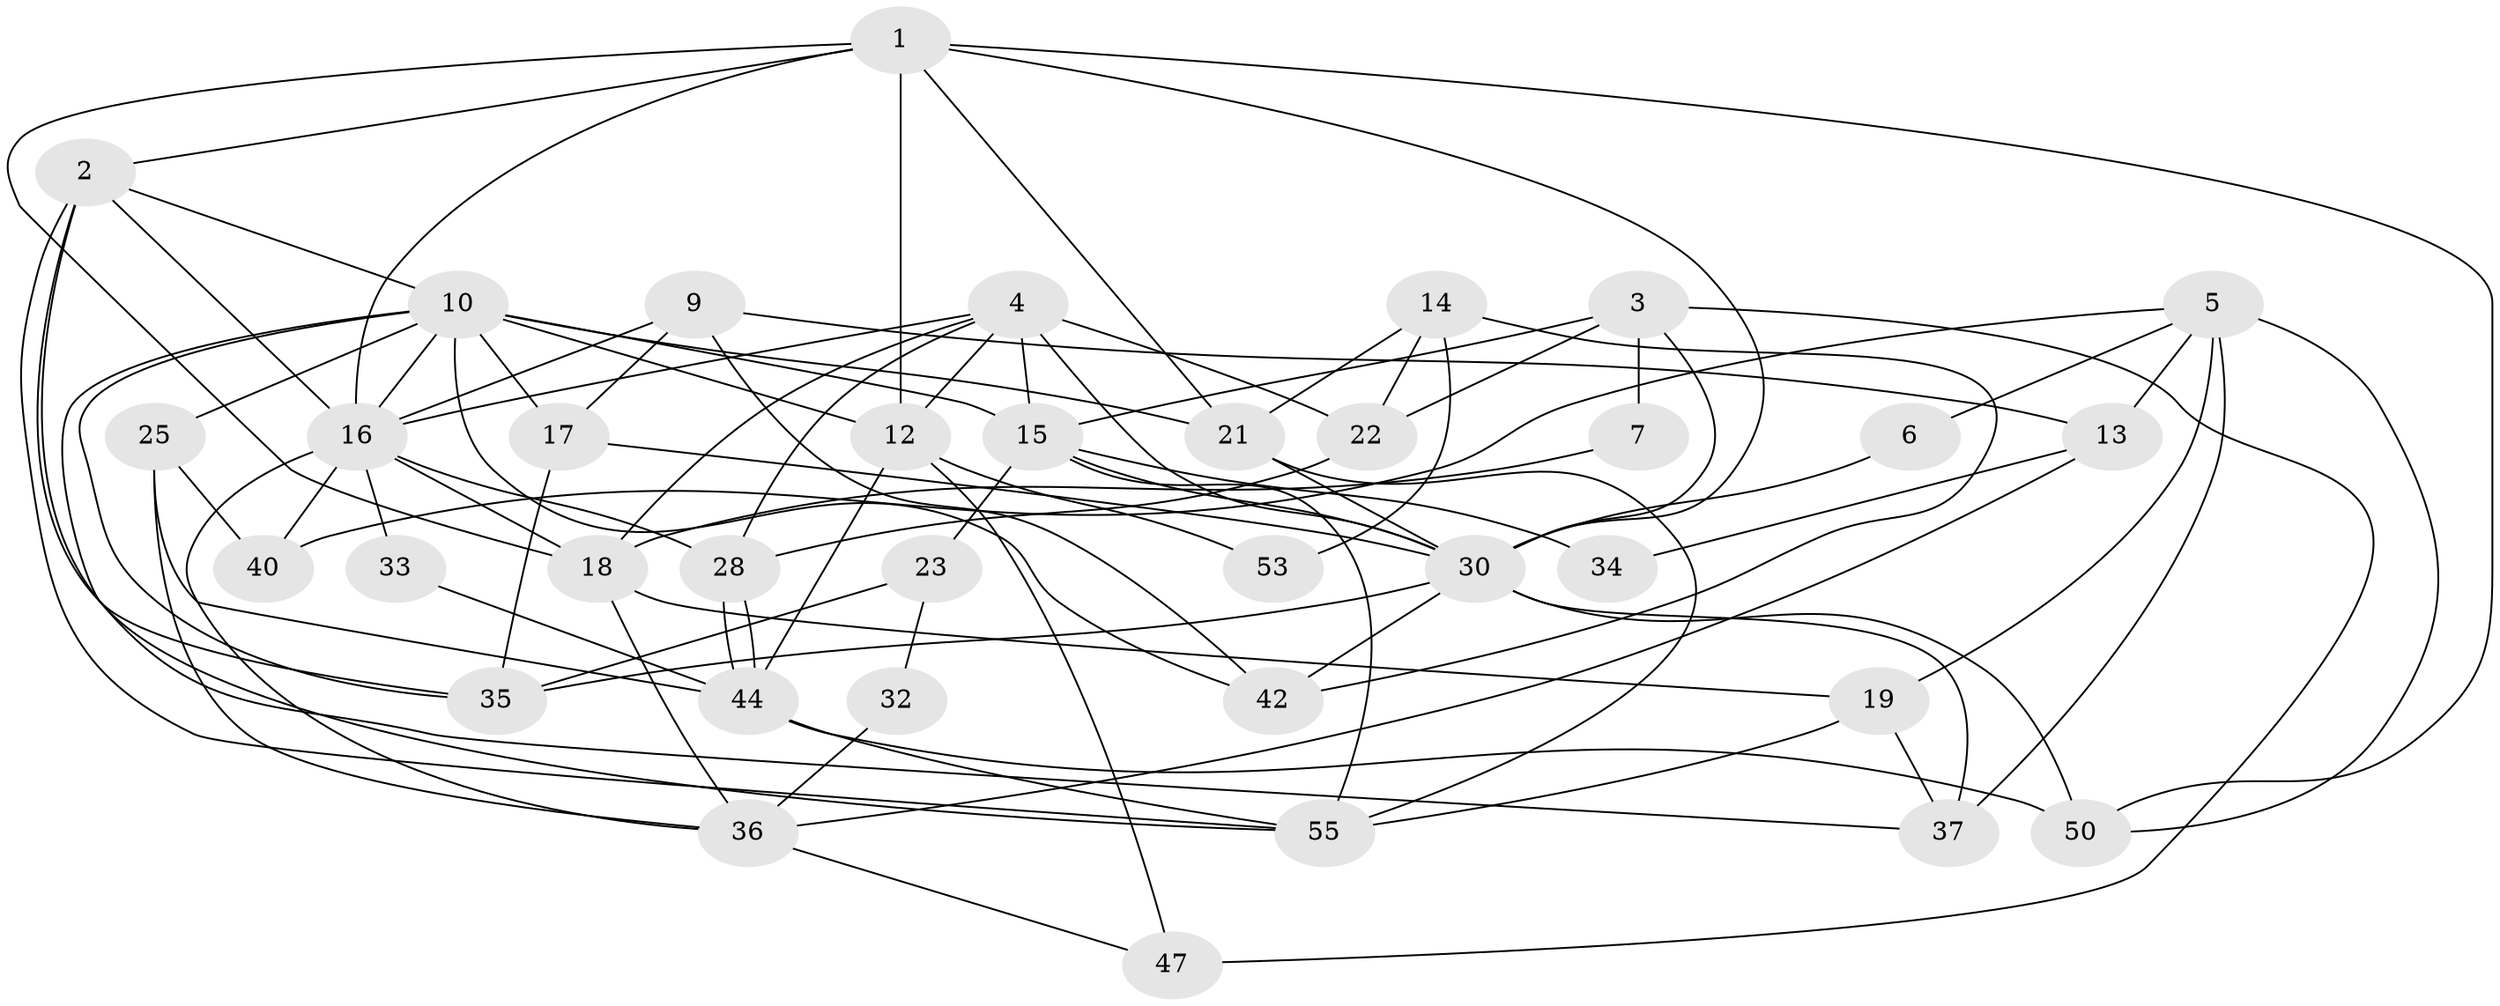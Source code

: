 // Generated by graph-tools (version 1.1) at 2025/24/03/03/25 07:24:00]
// undirected, 36 vertices, 88 edges
graph export_dot {
graph [start="1"]
  node [color=gray90,style=filled];
  1 [super="+11"];
  2 [super="+8"];
  3 [super="+51"];
  4 [super="+24"];
  5 [super="+45"];
  6;
  7;
  9 [super="+31"];
  10 [super="+46"];
  12 [super="+26"];
  13;
  14 [super="+27"];
  15 [super="+41"];
  16 [super="+39"];
  17 [super="+29"];
  18 [super="+20"];
  19;
  21 [super="+48"];
  22;
  23;
  25;
  28 [super="+38"];
  30 [super="+56"];
  32;
  33;
  34;
  35 [super="+54"];
  36 [super="+43"];
  37 [super="+49"];
  40;
  42;
  44 [super="+52"];
  47;
  50;
  53;
  55;
  1 -- 2;
  1 -- 50;
  1 -- 30;
  1 -- 21;
  1 -- 16;
  1 -- 18;
  1 -- 12;
  2 -- 55;
  2 -- 16;
  2 -- 35;
  2 -- 37;
  2 -- 10;
  3 -- 47;
  3 -- 30;
  3 -- 15;
  3 -- 22;
  3 -- 7;
  4 -- 30;
  4 -- 22 [weight=2];
  4 -- 16;
  4 -- 18;
  4 -- 12;
  4 -- 28;
  4 -- 15;
  5 -- 19;
  5 -- 6;
  5 -- 50;
  5 -- 37 [weight=2];
  5 -- 40;
  5 -- 13;
  6 -- 30;
  7 -- 18;
  9 -- 16;
  9 -- 42;
  9 -- 13;
  9 -- 17;
  10 -- 12;
  10 -- 15;
  10 -- 16;
  10 -- 35;
  10 -- 42;
  10 -- 21;
  10 -- 55;
  10 -- 25;
  10 -- 17;
  12 -- 47;
  12 -- 53;
  12 -- 44;
  13 -- 34;
  13 -- 36;
  14 -- 22;
  14 -- 53;
  14 -- 42;
  14 -- 21;
  15 -- 34;
  15 -- 55;
  15 -- 23;
  15 -- 30;
  16 -- 18;
  16 -- 33;
  16 -- 36;
  16 -- 40;
  16 -- 28;
  17 -- 35 [weight=2];
  17 -- 30;
  18 -- 19;
  18 -- 36;
  19 -- 37;
  19 -- 55;
  21 -- 55;
  21 -- 30;
  22 -- 28;
  23 -- 35;
  23 -- 32;
  25 -- 40;
  25 -- 44;
  25 -- 36;
  28 -- 44;
  28 -- 44;
  30 -- 50;
  30 -- 42;
  30 -- 35;
  30 -- 37;
  32 -- 36;
  33 -- 44;
  36 -- 47;
  44 -- 50 [weight=2];
  44 -- 55;
}
